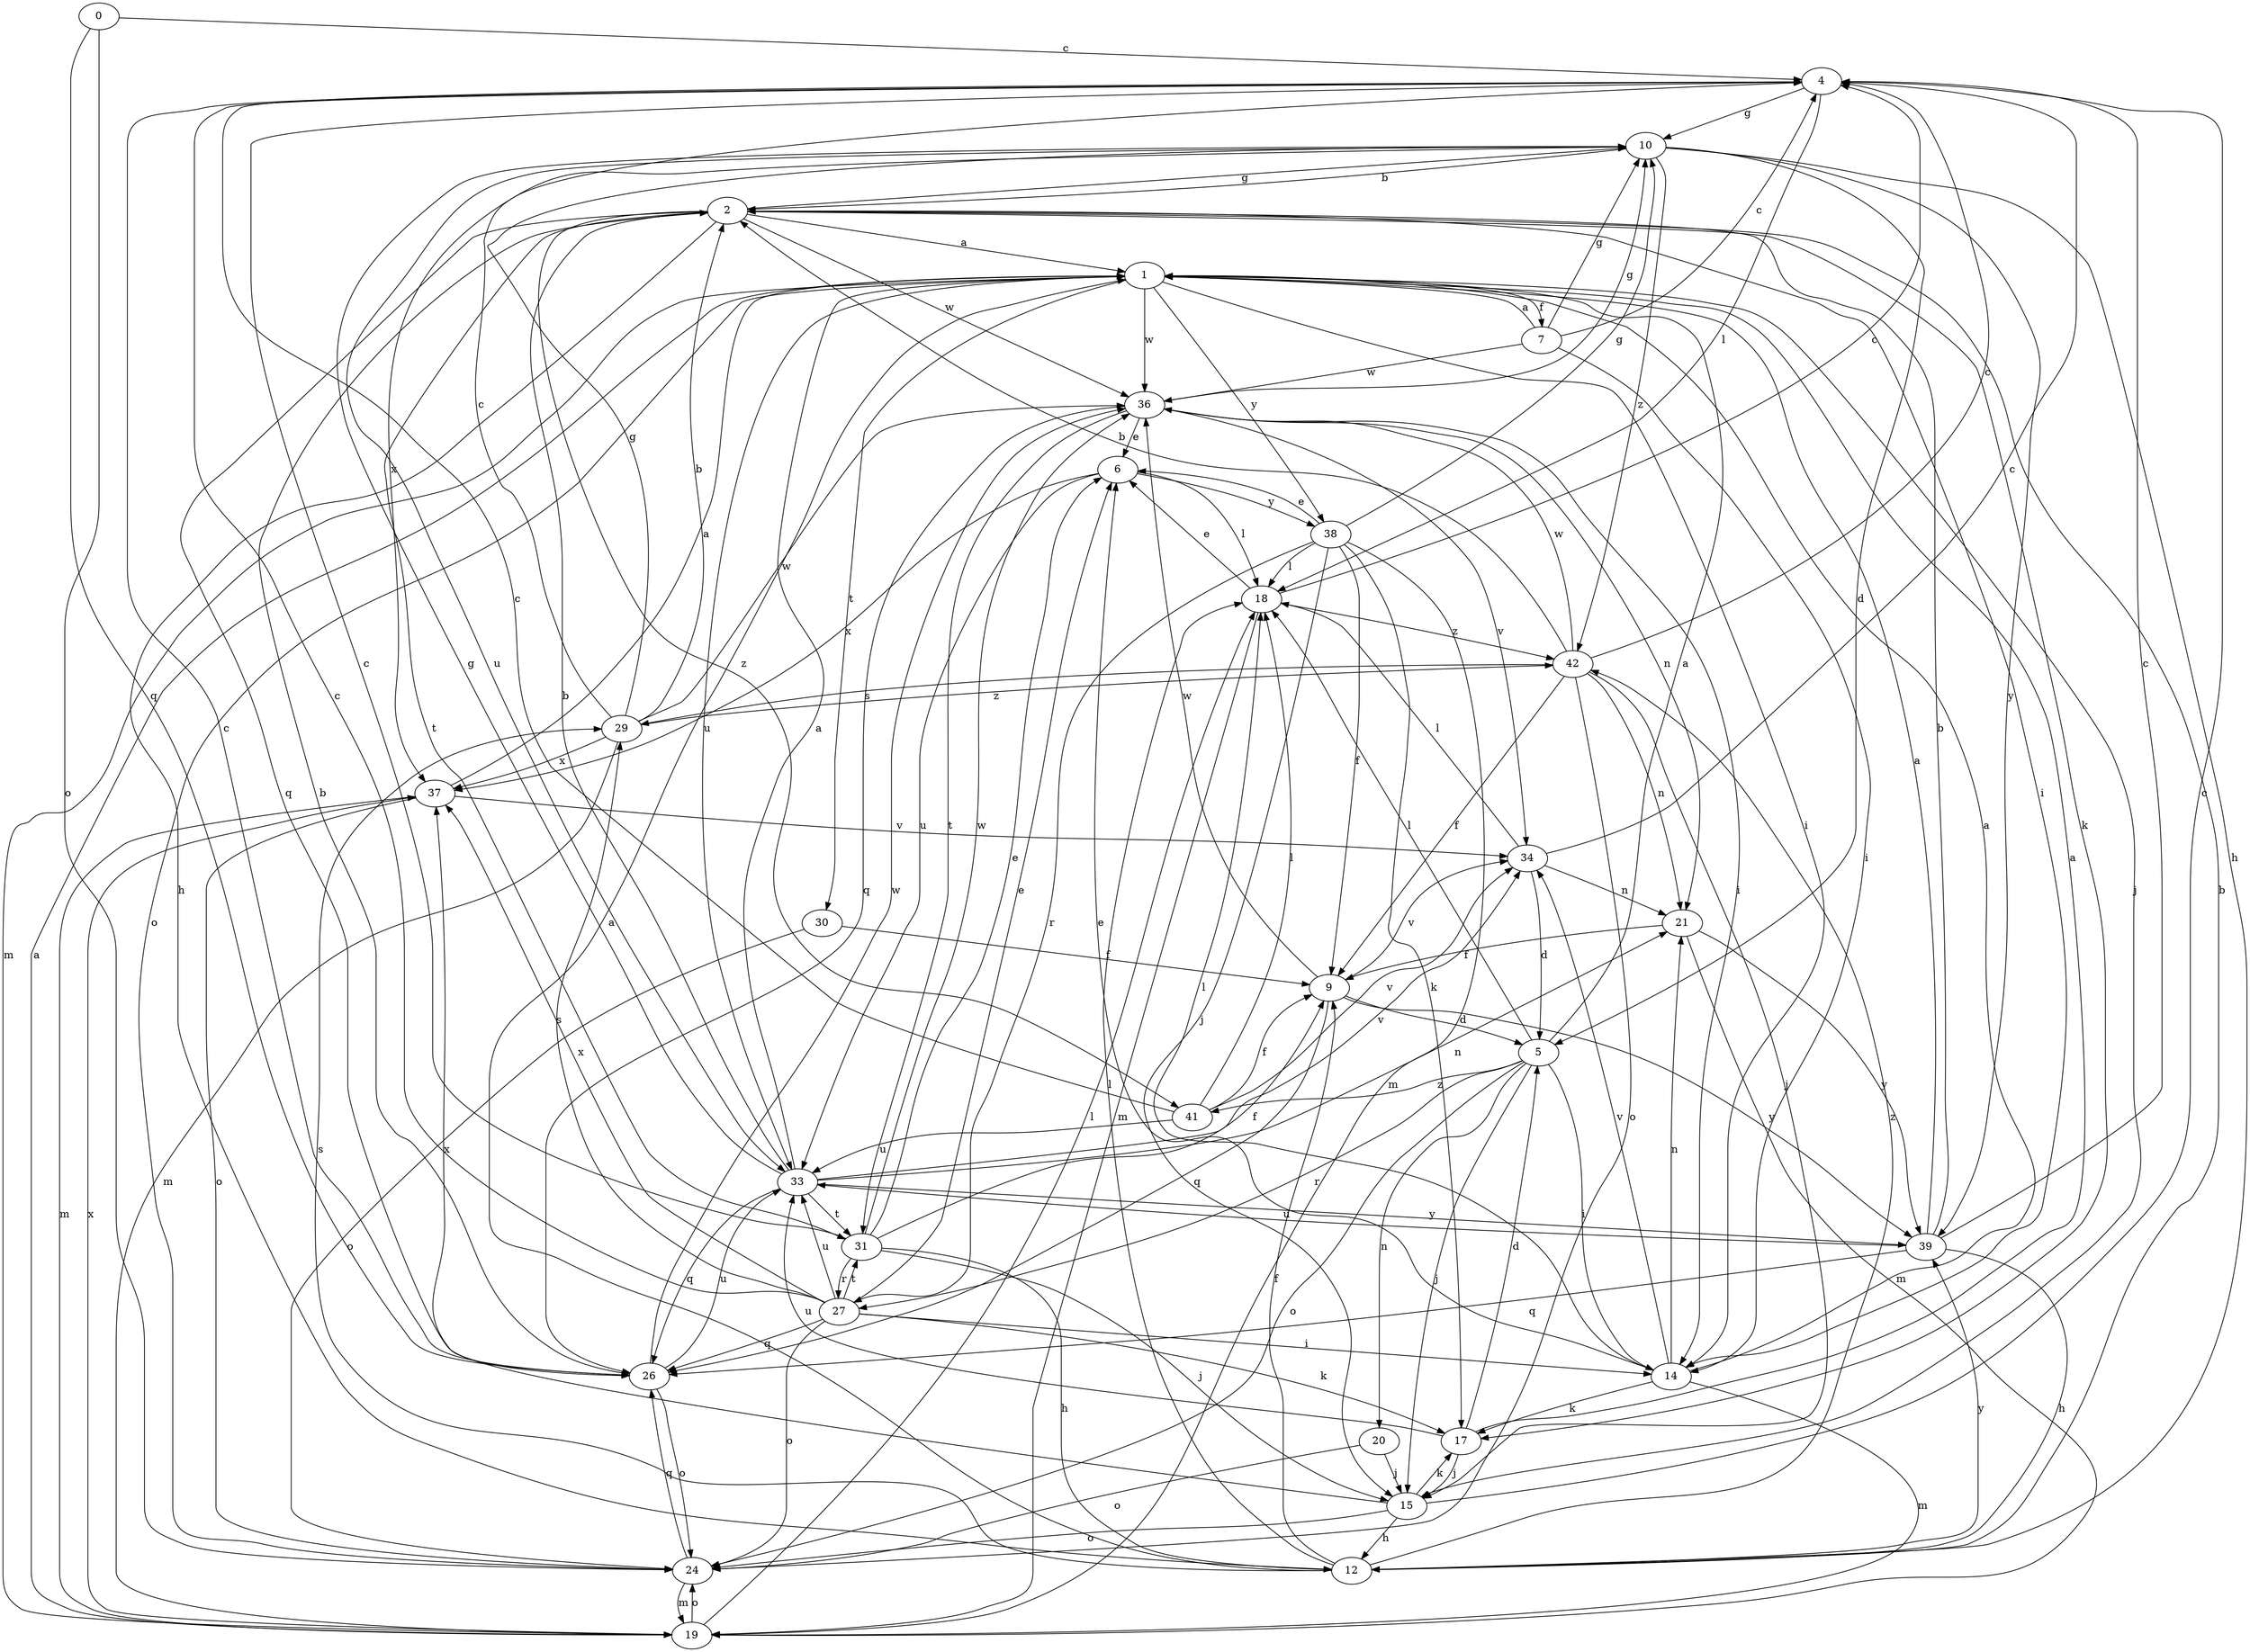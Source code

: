 strict digraph  {
0;
1;
2;
4;
5;
6;
7;
9;
10;
12;
14;
15;
17;
18;
19;
20;
21;
24;
26;
27;
29;
30;
31;
33;
34;
36;
37;
38;
39;
41;
42;
0 -> 4  [label=c];
0 -> 24  [label=o];
0 -> 26  [label=q];
1 -> 7  [label=f];
1 -> 14  [label=i];
1 -> 15  [label=j];
1 -> 19  [label=m];
1 -> 24  [label=o];
1 -> 30  [label=t];
1 -> 33  [label=u];
1 -> 36  [label=w];
1 -> 38  [label=y];
2 -> 1  [label=a];
2 -> 10  [label=g];
2 -> 12  [label=h];
2 -> 14  [label=i];
2 -> 17  [label=k];
2 -> 26  [label=q];
2 -> 31  [label=t];
2 -> 36  [label=w];
2 -> 41  [label=z];
4 -> 10  [label=g];
4 -> 18  [label=l];
5 -> 1  [label=a];
5 -> 14  [label=i];
5 -> 15  [label=j];
5 -> 18  [label=l];
5 -> 20  [label=n];
5 -> 24  [label=o];
5 -> 27  [label=r];
5 -> 41  [label=z];
6 -> 18  [label=l];
6 -> 33  [label=u];
6 -> 37  [label=x];
6 -> 38  [label=y];
7 -> 1  [label=a];
7 -> 4  [label=c];
7 -> 10  [label=g];
7 -> 14  [label=i];
7 -> 36  [label=w];
9 -> 5  [label=d];
9 -> 26  [label=q];
9 -> 34  [label=v];
9 -> 36  [label=w];
9 -> 39  [label=y];
10 -> 2  [label=b];
10 -> 5  [label=d];
10 -> 12  [label=h];
10 -> 33  [label=u];
10 -> 37  [label=x];
10 -> 39  [label=y];
10 -> 42  [label=z];
12 -> 1  [label=a];
12 -> 2  [label=b];
12 -> 9  [label=f];
12 -> 18  [label=l];
12 -> 29  [label=s];
12 -> 39  [label=y];
12 -> 42  [label=z];
14 -> 1  [label=a];
14 -> 6  [label=e];
14 -> 17  [label=k];
14 -> 18  [label=l];
14 -> 19  [label=m];
14 -> 21  [label=n];
14 -> 34  [label=v];
15 -> 4  [label=c];
15 -> 12  [label=h];
15 -> 17  [label=k];
15 -> 24  [label=o];
15 -> 37  [label=x];
17 -> 1  [label=a];
17 -> 5  [label=d];
17 -> 15  [label=j];
17 -> 33  [label=u];
18 -> 4  [label=c];
18 -> 6  [label=e];
18 -> 19  [label=m];
18 -> 42  [label=z];
19 -> 1  [label=a];
19 -> 18  [label=l];
19 -> 24  [label=o];
19 -> 37  [label=x];
20 -> 15  [label=j];
20 -> 24  [label=o];
21 -> 9  [label=f];
21 -> 19  [label=m];
21 -> 39  [label=y];
24 -> 19  [label=m];
24 -> 26  [label=q];
26 -> 2  [label=b];
26 -> 4  [label=c];
26 -> 24  [label=o];
26 -> 33  [label=u];
26 -> 36  [label=w];
27 -> 4  [label=c];
27 -> 6  [label=e];
27 -> 14  [label=i];
27 -> 17  [label=k];
27 -> 24  [label=o];
27 -> 26  [label=q];
27 -> 29  [label=s];
27 -> 31  [label=t];
27 -> 33  [label=u];
27 -> 37  [label=x];
29 -> 2  [label=b];
29 -> 4  [label=c];
29 -> 10  [label=g];
29 -> 19  [label=m];
29 -> 36  [label=w];
29 -> 37  [label=x];
29 -> 42  [label=z];
30 -> 9  [label=f];
30 -> 24  [label=o];
31 -> 4  [label=c];
31 -> 6  [label=e];
31 -> 9  [label=f];
31 -> 12  [label=h];
31 -> 15  [label=j];
31 -> 27  [label=r];
31 -> 36  [label=w];
33 -> 1  [label=a];
33 -> 2  [label=b];
33 -> 10  [label=g];
33 -> 21  [label=n];
33 -> 26  [label=q];
33 -> 31  [label=t];
33 -> 34  [label=v];
33 -> 39  [label=y];
34 -> 4  [label=c];
34 -> 5  [label=d];
34 -> 18  [label=l];
34 -> 21  [label=n];
36 -> 6  [label=e];
36 -> 10  [label=g];
36 -> 14  [label=i];
36 -> 21  [label=n];
36 -> 26  [label=q];
36 -> 31  [label=t];
36 -> 34  [label=v];
37 -> 1  [label=a];
37 -> 19  [label=m];
37 -> 24  [label=o];
37 -> 34  [label=v];
38 -> 6  [label=e];
38 -> 9  [label=f];
38 -> 10  [label=g];
38 -> 15  [label=j];
38 -> 17  [label=k];
38 -> 18  [label=l];
38 -> 19  [label=m];
38 -> 27  [label=r];
39 -> 1  [label=a];
39 -> 2  [label=b];
39 -> 4  [label=c];
39 -> 12  [label=h];
39 -> 26  [label=q];
39 -> 33  [label=u];
41 -> 4  [label=c];
41 -> 9  [label=f];
41 -> 18  [label=l];
41 -> 33  [label=u];
41 -> 34  [label=v];
42 -> 2  [label=b];
42 -> 4  [label=c];
42 -> 9  [label=f];
42 -> 15  [label=j];
42 -> 21  [label=n];
42 -> 24  [label=o];
42 -> 29  [label=s];
42 -> 36  [label=w];
}
